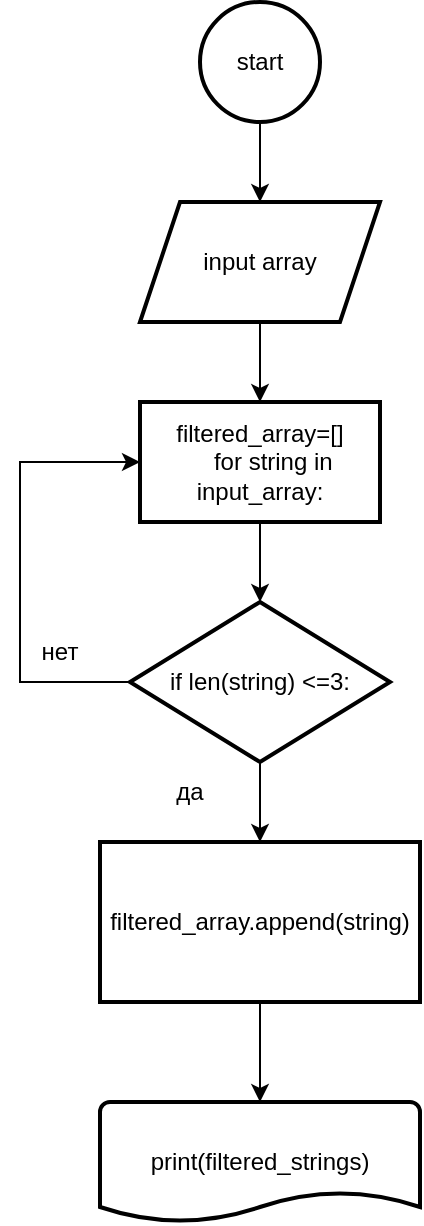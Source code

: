 <mxfile version="22.1.11" type="device">
  <diagram id="C5RBs43oDa-KdzZeNtuy" name="Page-1">
    <mxGraphModel dx="1434" dy="746" grid="1" gridSize="10" guides="1" tooltips="1" connect="1" arrows="1" fold="1" page="1" pageScale="1" pageWidth="827" pageHeight="1169" math="0" shadow="0">
      <root>
        <mxCell id="WIyWlLk6GJQsqaUBKTNV-0" />
        <mxCell id="WIyWlLk6GJQsqaUBKTNV-1" parent="WIyWlLk6GJQsqaUBKTNV-0" />
        <mxCell id="f2poCQof998ApuVAPwFh-9" value="" style="edgeStyle=orthogonalEdgeStyle;rounded=0;orthogonalLoop=1;jettySize=auto;html=1;" edge="1" parent="WIyWlLk6GJQsqaUBKTNV-1" source="f2poCQof998ApuVAPwFh-6" target="f2poCQof998ApuVAPwFh-8">
          <mxGeometry relative="1" as="geometry" />
        </mxCell>
        <mxCell id="f2poCQof998ApuVAPwFh-6" value="start" style="strokeWidth=2;html=1;shape=mxgraph.flowchart.start_2;whiteSpace=wrap;" vertex="1" parent="WIyWlLk6GJQsqaUBKTNV-1">
          <mxGeometry x="290" y="30" width="60" height="60" as="geometry" />
        </mxCell>
        <mxCell id="f2poCQof998ApuVAPwFh-11" value="" style="edgeStyle=orthogonalEdgeStyle;rounded=0;orthogonalLoop=1;jettySize=auto;html=1;" edge="1" parent="WIyWlLk6GJQsqaUBKTNV-1" source="f2poCQof998ApuVAPwFh-8" target="f2poCQof998ApuVAPwFh-10">
          <mxGeometry relative="1" as="geometry" />
        </mxCell>
        <mxCell id="f2poCQof998ApuVAPwFh-8" value="input array" style="shape=parallelogram;perimeter=parallelogramPerimeter;whiteSpace=wrap;html=1;fixedSize=1;strokeWidth=2;" vertex="1" parent="WIyWlLk6GJQsqaUBKTNV-1">
          <mxGeometry x="260" y="130" width="120" height="60" as="geometry" />
        </mxCell>
        <mxCell id="f2poCQof998ApuVAPwFh-13" value="" style="edgeStyle=orthogonalEdgeStyle;rounded=0;orthogonalLoop=1;jettySize=auto;html=1;" edge="1" parent="WIyWlLk6GJQsqaUBKTNV-1" source="f2poCQof998ApuVAPwFh-10" target="f2poCQof998ApuVAPwFh-12">
          <mxGeometry relative="1" as="geometry" />
        </mxCell>
        <mxCell id="f2poCQof998ApuVAPwFh-10" value="&lt;div&gt;filtered_array=[]&lt;/div&gt;&lt;div&gt;&amp;nbsp; &amp;nbsp; for string in input_array:&lt;/div&gt;" style="whiteSpace=wrap;html=1;strokeWidth=2;" vertex="1" parent="WIyWlLk6GJQsqaUBKTNV-1">
          <mxGeometry x="260" y="230" width="120" height="60" as="geometry" />
        </mxCell>
        <mxCell id="f2poCQof998ApuVAPwFh-17" value="" style="edgeStyle=orthogonalEdgeStyle;rounded=0;orthogonalLoop=1;jettySize=auto;html=1;" edge="1" parent="WIyWlLk6GJQsqaUBKTNV-1" source="f2poCQof998ApuVAPwFh-12" target="f2poCQof998ApuVAPwFh-16">
          <mxGeometry relative="1" as="geometry" />
        </mxCell>
        <mxCell id="f2poCQof998ApuVAPwFh-23" style="edgeStyle=orthogonalEdgeStyle;rounded=0;orthogonalLoop=1;jettySize=auto;html=1;exitX=0;exitY=0.5;exitDx=0;exitDy=0;entryX=0;entryY=0.5;entryDx=0;entryDy=0;" edge="1" parent="WIyWlLk6GJQsqaUBKTNV-1" source="f2poCQof998ApuVAPwFh-12" target="f2poCQof998ApuVAPwFh-10">
          <mxGeometry relative="1" as="geometry">
            <Array as="points">
              <mxPoint x="200" y="370" />
              <mxPoint x="200" y="260" />
            </Array>
          </mxGeometry>
        </mxCell>
        <mxCell id="f2poCQof998ApuVAPwFh-12" value="if len(string) &amp;lt;=3:" style="rhombus;whiteSpace=wrap;html=1;strokeWidth=2;" vertex="1" parent="WIyWlLk6GJQsqaUBKTNV-1">
          <mxGeometry x="255" y="330" width="130" height="80" as="geometry" />
        </mxCell>
        <mxCell id="f2poCQof998ApuVAPwFh-16" value="filtered_array.append(string)" style="whiteSpace=wrap;html=1;strokeWidth=2;" vertex="1" parent="WIyWlLk6GJQsqaUBKTNV-1">
          <mxGeometry x="240" y="450" width="160" height="80" as="geometry" />
        </mxCell>
        <mxCell id="f2poCQof998ApuVAPwFh-18" value="print(filtered_strings)" style="strokeWidth=2;html=1;shape=mxgraph.flowchart.document2;whiteSpace=wrap;size=0.25;" vertex="1" parent="WIyWlLk6GJQsqaUBKTNV-1">
          <mxGeometry x="240" y="580" width="160" height="60" as="geometry" />
        </mxCell>
        <mxCell id="f2poCQof998ApuVAPwFh-19" style="edgeStyle=orthogonalEdgeStyle;rounded=0;orthogonalLoop=1;jettySize=auto;html=1;exitX=0.5;exitY=1;exitDx=0;exitDy=0;entryX=0.5;entryY=0;entryDx=0;entryDy=0;entryPerimeter=0;" edge="1" parent="WIyWlLk6GJQsqaUBKTNV-1" source="f2poCQof998ApuVAPwFh-16" target="f2poCQof998ApuVAPwFh-18">
          <mxGeometry relative="1" as="geometry" />
        </mxCell>
        <mxCell id="f2poCQof998ApuVAPwFh-21" value="нет" style="text;html=1;strokeColor=none;fillColor=none;align=center;verticalAlign=middle;whiteSpace=wrap;rounded=0;" vertex="1" parent="WIyWlLk6GJQsqaUBKTNV-1">
          <mxGeometry x="190" y="340" width="60" height="30" as="geometry" />
        </mxCell>
        <mxCell id="f2poCQof998ApuVAPwFh-22" value="да" style="text;html=1;strokeColor=none;fillColor=none;align=center;verticalAlign=middle;whiteSpace=wrap;rounded=0;" vertex="1" parent="WIyWlLk6GJQsqaUBKTNV-1">
          <mxGeometry x="255" y="410" width="60" height="30" as="geometry" />
        </mxCell>
      </root>
    </mxGraphModel>
  </diagram>
</mxfile>
